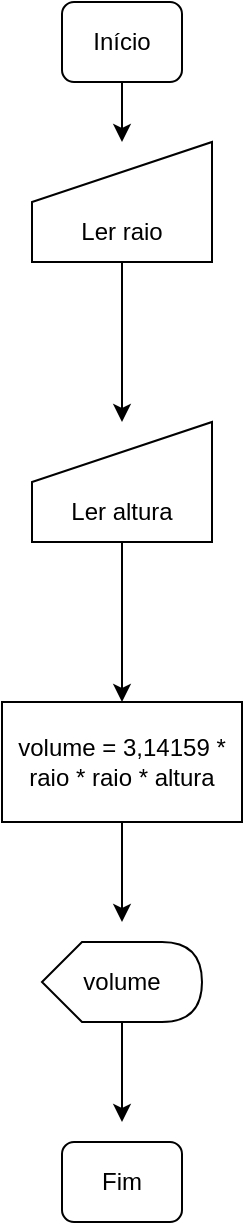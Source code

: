 <mxfile version="26.2.6">
  <diagram name="Página-1" id="spNTLEuRJLLtz-HFEWW7">
    <mxGraphModel dx="833" dy="453" grid="1" gridSize="10" guides="1" tooltips="1" connect="1" arrows="1" fold="1" page="1" pageScale="1" pageWidth="827" pageHeight="1169" math="0" shadow="0">
      <root>
        <mxCell id="0" />
        <mxCell id="1" parent="0" />
        <mxCell id="OlMLmDneTLEKoJvGeRDO-6" style="edgeStyle=orthogonalEdgeStyle;rounded=0;orthogonalLoop=1;jettySize=auto;html=1;exitX=0.5;exitY=1;exitDx=0;exitDy=0;entryX=0.5;entryY=0;entryDx=0;entryDy=0;" edge="1" parent="1" source="OlMLmDneTLEKoJvGeRDO-1" target="OlMLmDneTLEKoJvGeRDO-3">
          <mxGeometry relative="1" as="geometry" />
        </mxCell>
        <mxCell id="OlMLmDneTLEKoJvGeRDO-1" value="Início" style="rounded=1;whiteSpace=wrap;html=1;fontSize=12;glass=0;strokeWidth=1;shadow=0;" vertex="1" parent="1">
          <mxGeometry x="260" y="170" width="60" height="40" as="geometry" />
        </mxCell>
        <mxCell id="OlMLmDneTLEKoJvGeRDO-8" value="" style="edgeStyle=orthogonalEdgeStyle;rounded=0;orthogonalLoop=1;jettySize=auto;html=1;" edge="1" parent="1" source="OlMLmDneTLEKoJvGeRDO-3" target="OlMLmDneTLEKoJvGeRDO-7">
          <mxGeometry relative="1" as="geometry" />
        </mxCell>
        <mxCell id="OlMLmDneTLEKoJvGeRDO-3" value="&lt;div&gt;&lt;br&gt;&lt;/div&gt;&lt;div&gt;&lt;br&gt;&lt;/div&gt;Ler raio" style="shape=manualInput;whiteSpace=wrap;html=1;" vertex="1" parent="1">
          <mxGeometry x="245" y="240" width="90" height="60" as="geometry" />
        </mxCell>
        <mxCell id="OlMLmDneTLEKoJvGeRDO-10" value="" style="edgeStyle=orthogonalEdgeStyle;rounded=0;orthogonalLoop=1;jettySize=auto;html=1;" edge="1" parent="1" source="OlMLmDneTLEKoJvGeRDO-7" target="OlMLmDneTLEKoJvGeRDO-9">
          <mxGeometry relative="1" as="geometry" />
        </mxCell>
        <mxCell id="OlMLmDneTLEKoJvGeRDO-7" value="&lt;div&gt;&lt;br&gt;&lt;/div&gt;&lt;div&gt;&lt;br&gt;&lt;/div&gt;Ler altura" style="shape=manualInput;whiteSpace=wrap;html=1;" vertex="1" parent="1">
          <mxGeometry x="245" y="380" width="90" height="60" as="geometry" />
        </mxCell>
        <mxCell id="OlMLmDneTLEKoJvGeRDO-12" style="edgeStyle=orthogonalEdgeStyle;rounded=0;orthogonalLoop=1;jettySize=auto;html=1;exitX=0.5;exitY=1;exitDx=0;exitDy=0;" edge="1" parent="1" source="OlMLmDneTLEKoJvGeRDO-9">
          <mxGeometry relative="1" as="geometry">
            <mxPoint x="290" y="630" as="targetPoint" />
          </mxGeometry>
        </mxCell>
        <mxCell id="OlMLmDneTLEKoJvGeRDO-9" value="volume =&amp;nbsp;3,14159 * raio * raio * altura" style="whiteSpace=wrap;html=1;" vertex="1" parent="1">
          <mxGeometry x="230" y="520" width="120" height="60" as="geometry" />
        </mxCell>
        <mxCell id="OlMLmDneTLEKoJvGeRDO-14" style="edgeStyle=orthogonalEdgeStyle;rounded=0;orthogonalLoop=1;jettySize=auto;html=1;exitX=0;exitY=0;exitDx=40;exitDy=40;exitPerimeter=0;" edge="1" parent="1" source="OlMLmDneTLEKoJvGeRDO-11">
          <mxGeometry relative="1" as="geometry">
            <mxPoint x="290" y="730" as="targetPoint" />
          </mxGeometry>
        </mxCell>
        <mxCell id="OlMLmDneTLEKoJvGeRDO-11" value="volume" style="shape=display;whiteSpace=wrap;html=1;" vertex="1" parent="1">
          <mxGeometry x="250" y="640" width="80" height="40" as="geometry" />
        </mxCell>
        <mxCell id="OlMLmDneTLEKoJvGeRDO-13" value="Fim" style="rounded=1;whiteSpace=wrap;html=1;fontSize=12;glass=0;strokeWidth=1;shadow=0;" vertex="1" parent="1">
          <mxGeometry x="260" y="740" width="60" height="40" as="geometry" />
        </mxCell>
      </root>
    </mxGraphModel>
  </diagram>
</mxfile>

